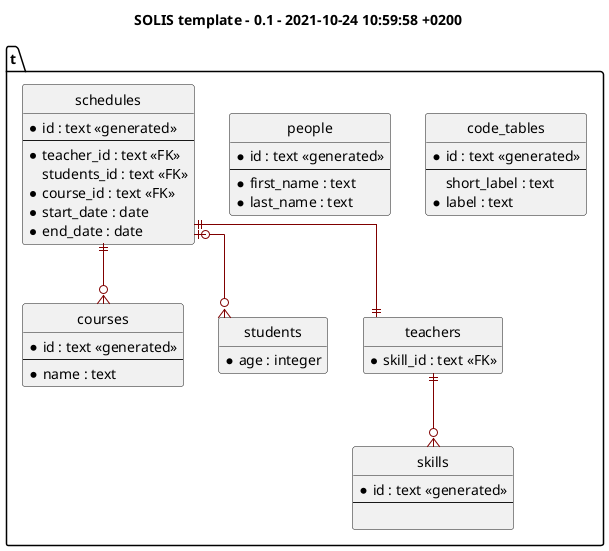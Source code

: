 @startuml
skinparam classFontSize 14
!define LIGHTORANGE
skinparam groupInheritance 1
skinparam componentStyle uml2
skinparam wrapMessageWidth 100
skinparam ArrowColor #Maroon
skinparam linetype ortho

title SOLIS template - 0.1 - 2021-10-24 10:59:58 +0200

package t {
entity "code_tables" as code_tables{
	 *id : text <<generated>>
--
	 short_label : text 
	 *label : text 
}


entity "courses" as courses{
	 *id : text <<generated>>
--
	 *name : text 
}


entity "people" as people{
	 *id : text <<generated>>
--
	 *first_name : text 
	 *last_name : text 
}


entity "schedules" as schedules{
	 *id : text <<generated>>
--
	 *teacher_id : text <<FK>>
	 students_id : text <<FK>>
	 *course_id : text <<FK>>
	 *start_date : date 
	 *end_date : date 
}


entity "skills" as skills{
	 *id : text <<generated>>
--

}


entity "students" as students{
	 *age : integer 
}


entity "teachers" as teachers{
	 *skill_id : text <<FK>>
}


schedules ||--|| teachers 
schedules |o--o{ students 
schedules ||--o{ courses 
teachers ||--o{ skills 

hide circle
hide methods
hide empty members
@enduml
